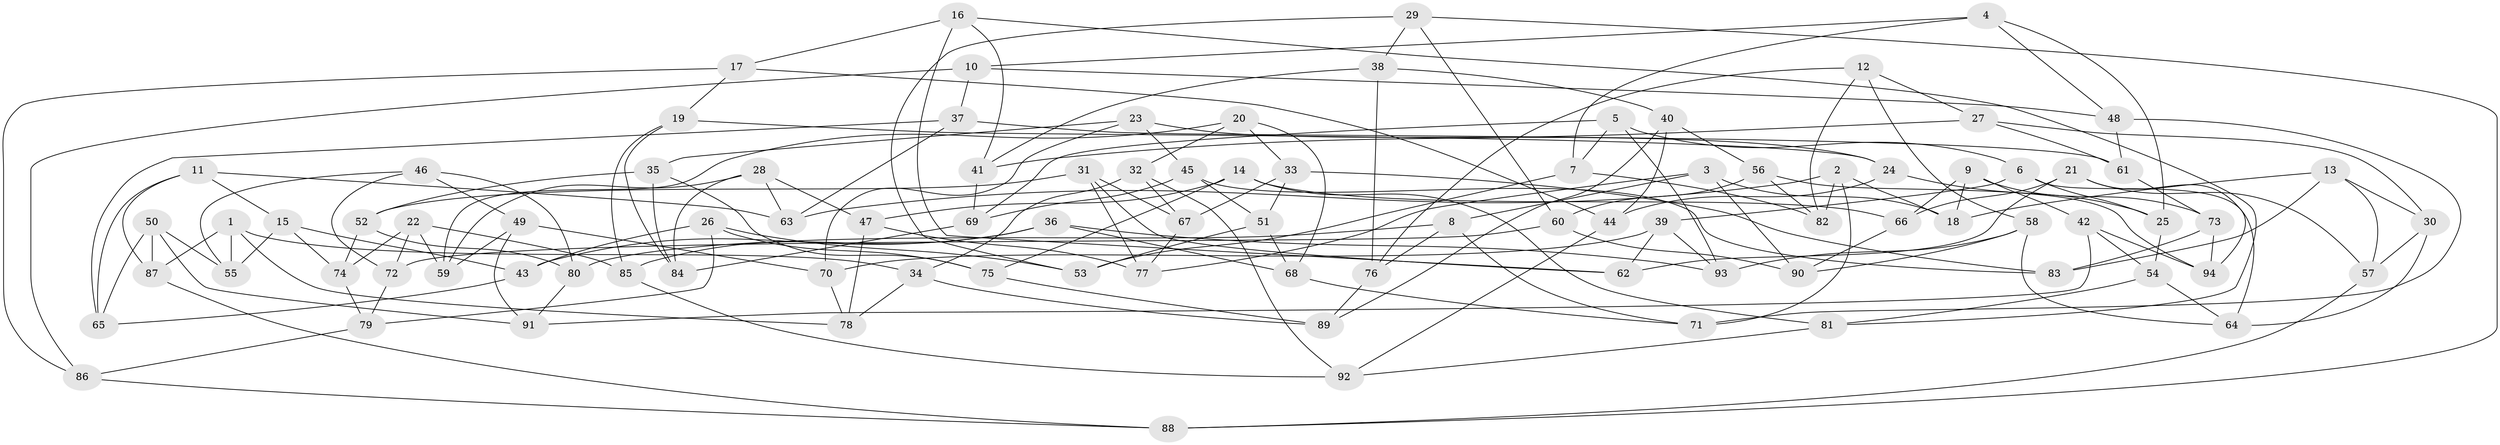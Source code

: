 // Generated by graph-tools (version 1.1) at 2025/50/03/09/25 03:50:53]
// undirected, 94 vertices, 188 edges
graph export_dot {
graph [start="1"]
  node [color=gray90,style=filled];
  1;
  2;
  3;
  4;
  5;
  6;
  7;
  8;
  9;
  10;
  11;
  12;
  13;
  14;
  15;
  16;
  17;
  18;
  19;
  20;
  21;
  22;
  23;
  24;
  25;
  26;
  27;
  28;
  29;
  30;
  31;
  32;
  33;
  34;
  35;
  36;
  37;
  38;
  39;
  40;
  41;
  42;
  43;
  44;
  45;
  46;
  47;
  48;
  49;
  50;
  51;
  52;
  53;
  54;
  55;
  56;
  57;
  58;
  59;
  60;
  61;
  62;
  63;
  64;
  65;
  66;
  67;
  68;
  69;
  70;
  71;
  72;
  73;
  74;
  75;
  76;
  77;
  78;
  79;
  80;
  81;
  82;
  83;
  84;
  85;
  86;
  87;
  88;
  89;
  90;
  91;
  92;
  93;
  94;
  1 -- 87;
  1 -- 34;
  1 -- 55;
  1 -- 78;
  2 -- 82;
  2 -- 18;
  2 -- 71;
  2 -- 63;
  3 -- 8;
  3 -- 90;
  3 -- 77;
  3 -- 18;
  4 -- 25;
  4 -- 48;
  4 -- 7;
  4 -- 10;
  5 -- 69;
  5 -- 93;
  5 -- 6;
  5 -- 7;
  6 -- 64;
  6 -- 39;
  6 -- 25;
  7 -- 82;
  7 -- 53;
  8 -- 80;
  8 -- 71;
  8 -- 76;
  9 -- 66;
  9 -- 18;
  9 -- 73;
  9 -- 42;
  10 -- 37;
  10 -- 48;
  10 -- 86;
  11 -- 65;
  11 -- 15;
  11 -- 63;
  11 -- 87;
  12 -- 82;
  12 -- 76;
  12 -- 27;
  12 -- 58;
  13 -- 57;
  13 -- 30;
  13 -- 83;
  13 -- 18;
  14 -- 75;
  14 -- 47;
  14 -- 81;
  14 -- 66;
  15 -- 74;
  15 -- 55;
  15 -- 43;
  16 -- 81;
  16 -- 41;
  16 -- 17;
  16 -- 62;
  17 -- 86;
  17 -- 19;
  17 -- 44;
  19 -- 84;
  19 -- 85;
  19 -- 24;
  20 -- 68;
  20 -- 59;
  20 -- 33;
  20 -- 32;
  21 -- 94;
  21 -- 57;
  21 -- 66;
  21 -- 62;
  22 -- 85;
  22 -- 74;
  22 -- 72;
  22 -- 59;
  23 -- 35;
  23 -- 70;
  23 -- 45;
  23 -- 24;
  24 -- 44;
  24 -- 25;
  25 -- 54;
  26 -- 79;
  26 -- 43;
  26 -- 53;
  26 -- 75;
  27 -- 30;
  27 -- 61;
  27 -- 41;
  28 -- 63;
  28 -- 59;
  28 -- 84;
  28 -- 47;
  29 -- 88;
  29 -- 38;
  29 -- 53;
  29 -- 60;
  30 -- 57;
  30 -- 64;
  31 -- 52;
  31 -- 77;
  31 -- 67;
  31 -- 62;
  32 -- 34;
  32 -- 92;
  32 -- 67;
  33 -- 67;
  33 -- 83;
  33 -- 51;
  34 -- 78;
  34 -- 89;
  35 -- 75;
  35 -- 84;
  35 -- 52;
  36 -- 43;
  36 -- 85;
  36 -- 68;
  36 -- 93;
  37 -- 65;
  37 -- 63;
  37 -- 61;
  38 -- 40;
  38 -- 76;
  38 -- 41;
  39 -- 93;
  39 -- 62;
  39 -- 70;
  40 -- 89;
  40 -- 56;
  40 -- 44;
  41 -- 69;
  42 -- 91;
  42 -- 54;
  42 -- 94;
  43 -- 65;
  44 -- 92;
  45 -- 51;
  45 -- 83;
  45 -- 69;
  46 -- 55;
  46 -- 49;
  46 -- 72;
  46 -- 80;
  47 -- 78;
  47 -- 77;
  48 -- 71;
  48 -- 61;
  49 -- 59;
  49 -- 70;
  49 -- 91;
  50 -- 65;
  50 -- 91;
  50 -- 87;
  50 -- 55;
  51 -- 53;
  51 -- 68;
  52 -- 80;
  52 -- 74;
  54 -- 81;
  54 -- 64;
  56 -- 94;
  56 -- 82;
  56 -- 60;
  57 -- 88;
  58 -- 64;
  58 -- 90;
  58 -- 93;
  60 -- 90;
  60 -- 72;
  61 -- 73;
  66 -- 90;
  67 -- 77;
  68 -- 71;
  69 -- 84;
  70 -- 78;
  72 -- 79;
  73 -- 94;
  73 -- 83;
  74 -- 79;
  75 -- 89;
  76 -- 89;
  79 -- 86;
  80 -- 91;
  81 -- 92;
  85 -- 92;
  86 -- 88;
  87 -- 88;
}

